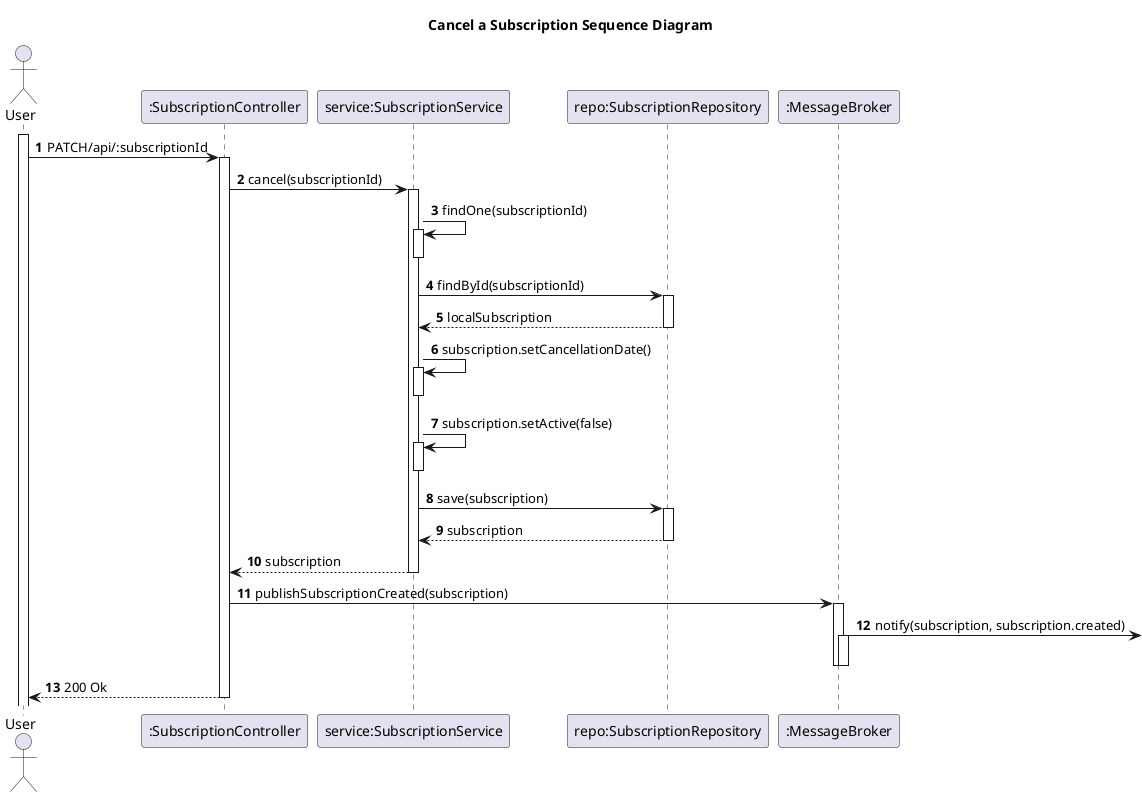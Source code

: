 @startuml
'https://plantuml.com/sequence-diagram

title Cancel a Subscription Sequence Diagram

autoactivate on
autonumber

actor "User" as User
participant ":SubscriptionController" as Ctrl
participant "service:SubscriptionService" as ServiceSubscription
participant "repo:SubscriptionRepository" as SubRepo
participant ":MessageBroker" as MB

activate User

User -> Ctrl: PATCH/api/:subscriptionId
Ctrl -> ServiceSubscription: cancel(subscriptionId)
ServiceSubscription -> ServiceSubscription: findOne(subscriptionId)
deactivate ServiceSubscription
ServiceSubscription -> SubRepo: findById(subscriptionId)
SubRepo --> ServiceSubscription: localSubscription
    ServiceSubscription -> ServiceSubscription: subscription.setCancellationDate()
    deactivate ServiceSubscription
    ServiceSubscription -> ServiceSubscription: subscription.setActive(false)
    deactivate ServiceSubscription
    ServiceSubscription -> SubRepo: save(subscription)
    SubRepo --> ServiceSubscription:subscription
    ServiceSubscription --> Ctrl: subscription
    Ctrl -> MB: publishSubscriptionCreated(subscription)
    MB -> : notify(subscription, subscription.created)
    deactivate MB
    deactivate MB
    Ctrl --> User: 200 Ok

@enduml
